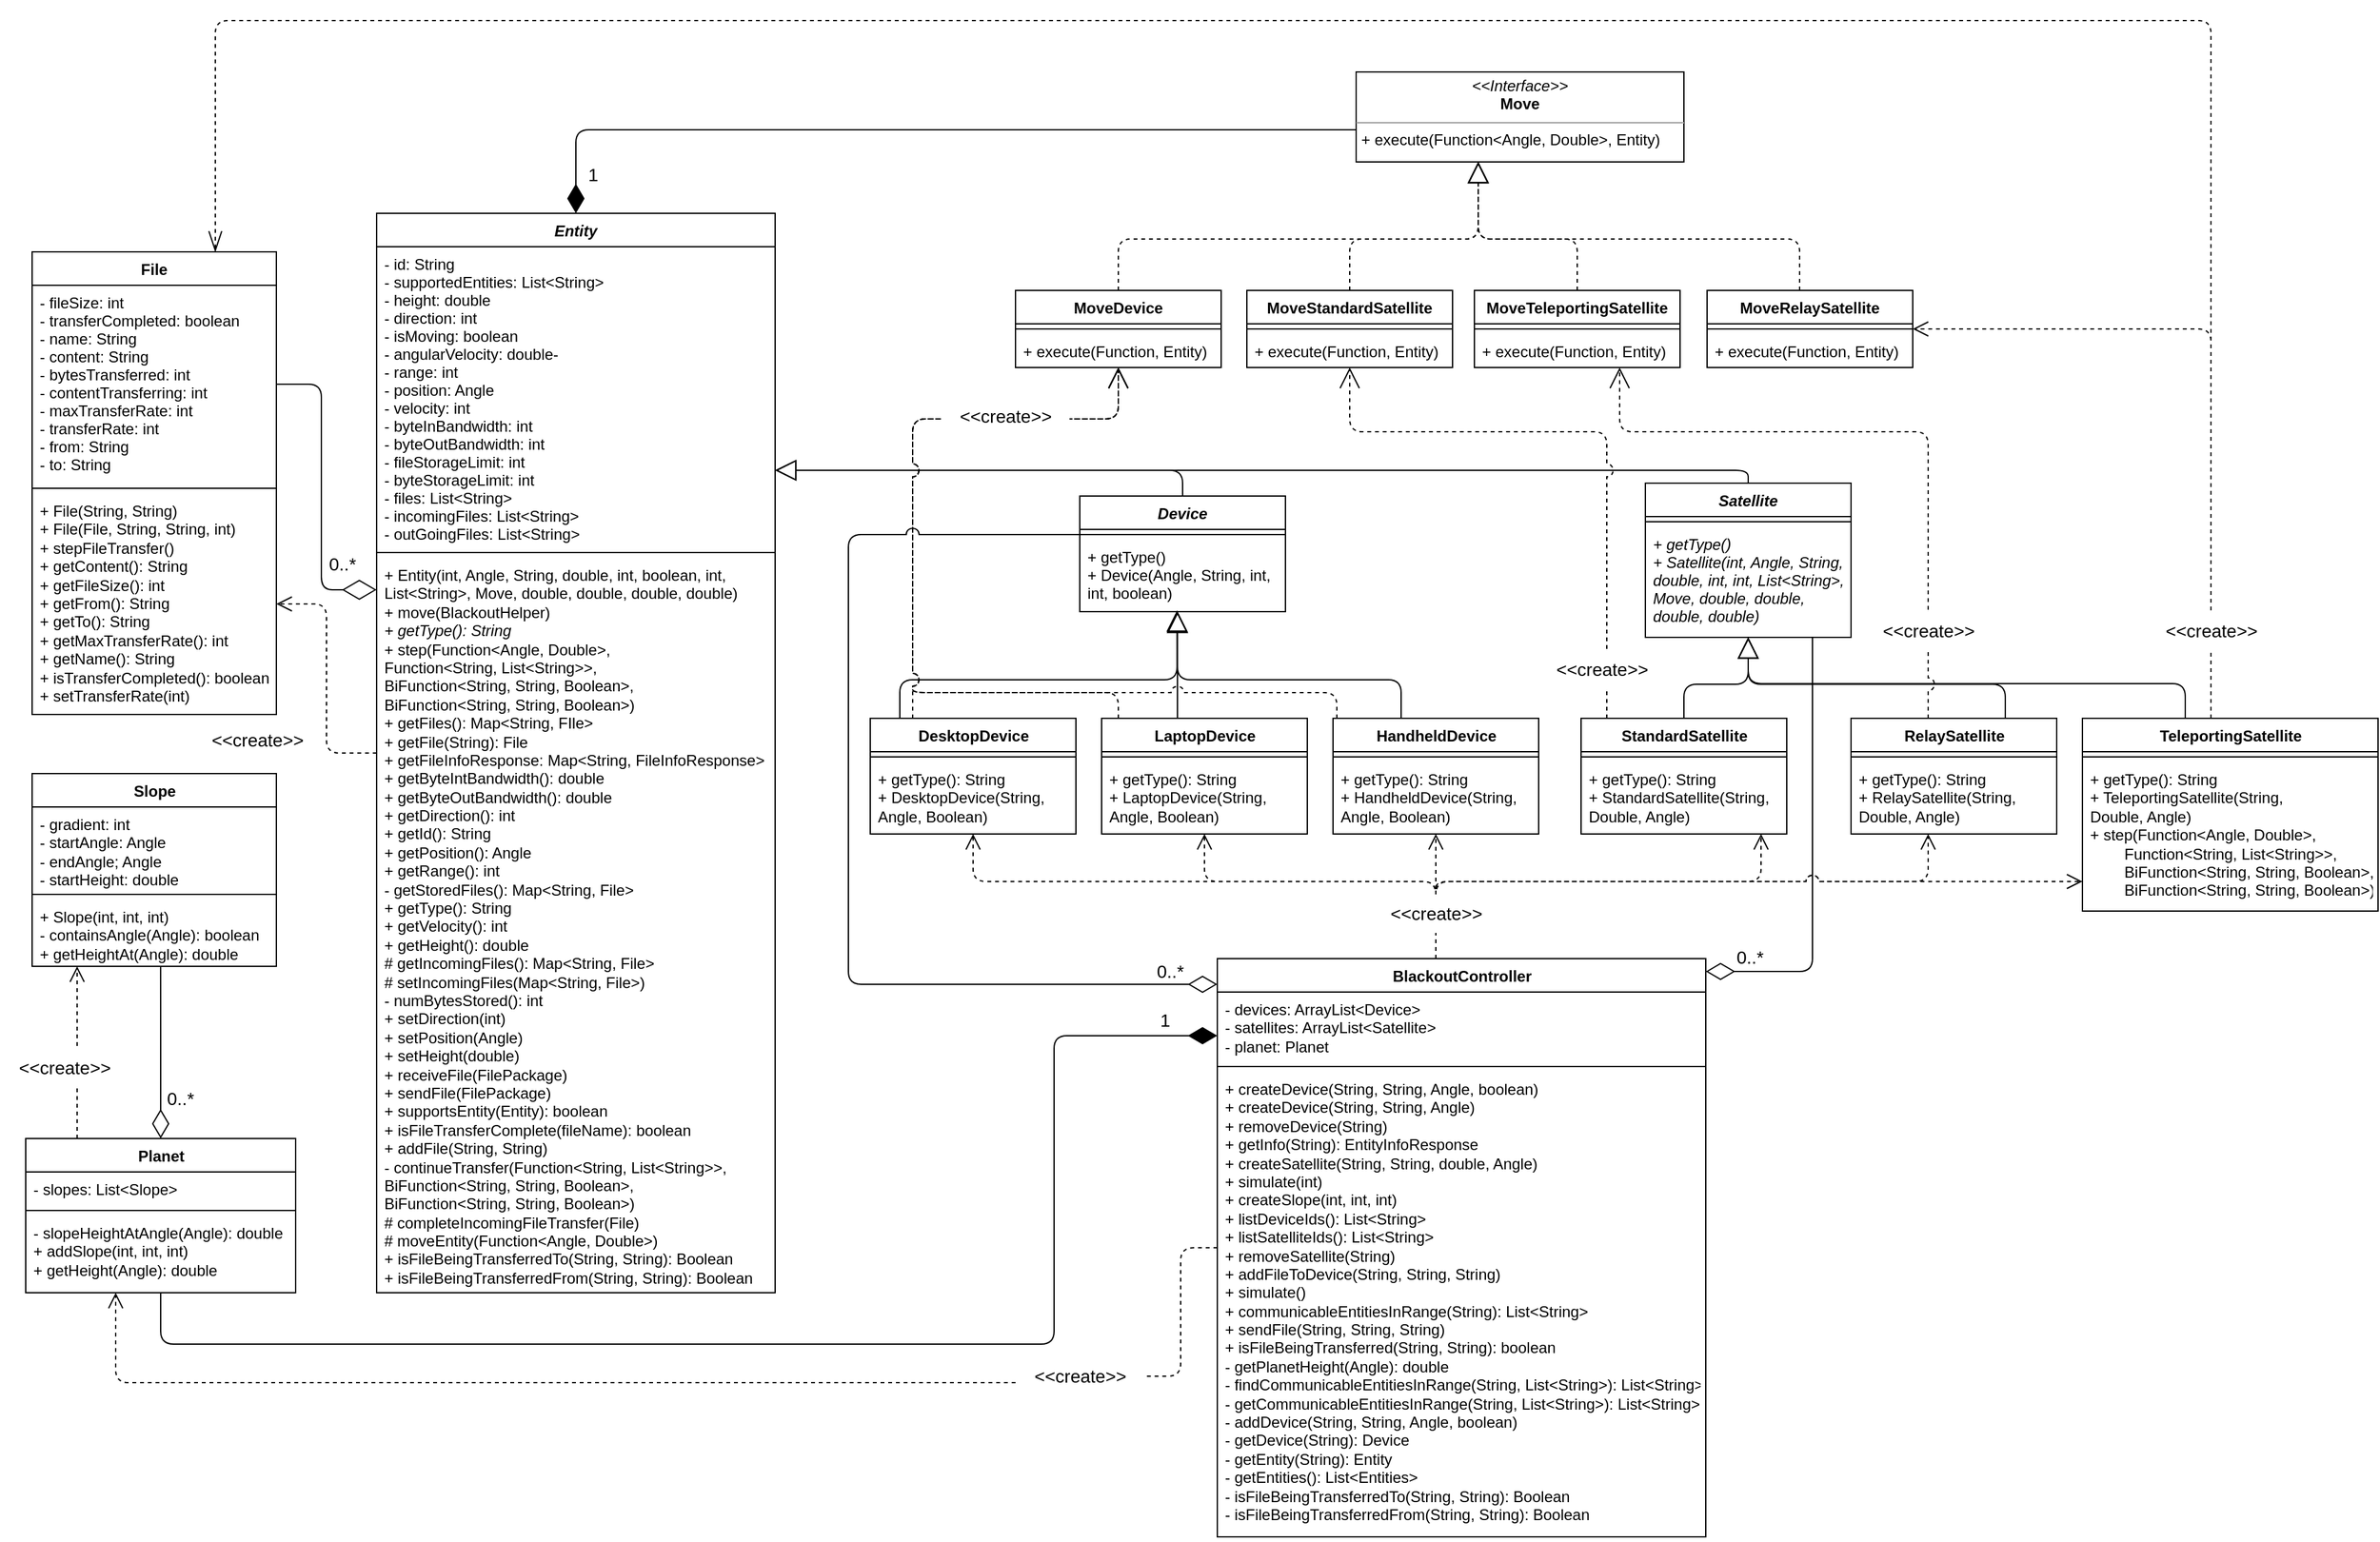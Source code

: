 <mxfile version="20.4.0" type="device"><diagram id="57ABblK0nbUNDm2W6Cq_" name="Page-1"><mxGraphModel dx="2691" dy="739" grid="1" gridSize="10" guides="1" tooltips="1" connect="1" arrows="1" fold="1" page="1" pageScale="1" pageWidth="827" pageHeight="1169" math="0" shadow="0"><root><mxCell id="0"/><mxCell id="1" parent="0"/><mxCell id="RHCjgPGbY14qMxteDSqa-25" style="edgeStyle=orthogonalEdgeStyle;rounded=1;jumpStyle=arc;jumpSize=10;orthogonalLoop=1;jettySize=auto;html=1;fontSize=14;startArrow=none;startFill=0;endArrow=open;endFill=0;endSize=10;sourcePerimeterSpacing=0;targetPerimeterSpacing=0;entryX=1;entryY=0.5;entryDx=0;entryDy=0;dashed=1;" parent="1" source="BtcNVAxH5Hfw0VXPowGS-1" target="DhCbwk4U8K9A_U9T7RAW-32" edge="1"><mxGeometry relative="1" as="geometry"/></mxCell><mxCell id="RHCjgPGbY14qMxteDSqa-46" style="edgeStyle=orthogonalEdgeStyle;rounded=1;jumpStyle=none;jumpSize=10;orthogonalLoop=1;jettySize=auto;html=1;fontSize=14;startArrow=diamondThin;startFill=1;endArrow=none;endFill=0;endSize=14;sourcePerimeterSpacing=0;targetPerimeterSpacing=0;startSize=20;" parent="1" source="BtcNVAxH5Hfw0VXPowGS-1" target="RHCjgPGbY14qMxteDSqa-50" edge="1"><mxGeometry relative="1" as="geometry"><mxPoint x="905" y="535" as="targetPoint"/><Array as="points"><mxPoint x="258" y="535"/></Array></mxGeometry></mxCell><mxCell id="BtcNVAxH5Hfw0VXPowGS-1" value="Entity" style="swimlane;fontStyle=3;align=center;verticalAlign=top;childLayout=stackLayout;horizontal=1;startSize=26;horizontalStack=0;resizeParent=1;resizeParentMax=0;resizeLast=0;collapsible=1;marginBottom=0;" parent="1" vertex="1"><mxGeometry x="103" y="600" width="310" height="840" as="geometry"/></mxCell><mxCell id="BtcNVAxH5Hfw0VXPowGS-2" value="- id: String&#10;- supportedEntities: List&lt;String&gt;&#10;- height: double&#10;- direction: int&#10;- isMoving: boolean&#10;- angularVelocity: double-&#10;- range: int&#10;- position: Angle&#10;- velocity: int&#10;- byteInBandwidth: int&#10;- byteOutBandwidth: int&#10;- fileStorageLimit: int&#10;- byteStorageLimit: int&#10;- files: List&lt;String&gt;&#10;- incomingFiles: List&lt;String&gt;&#10;- outGoingFiles: List&lt;String&gt;" style="text;strokeColor=none;fillColor=none;align=left;verticalAlign=top;spacingLeft=4;spacingRight=4;overflow=hidden;rotatable=0;points=[[0,0.5],[1,0.5]];portConstraint=eastwest;" parent="BtcNVAxH5Hfw0VXPowGS-1" vertex="1"><mxGeometry y="26" width="310" height="234" as="geometry"/></mxCell><mxCell id="BtcNVAxH5Hfw0VXPowGS-3" value="" style="line;strokeWidth=1;fillColor=none;align=left;verticalAlign=middle;spacingTop=-1;spacingLeft=3;spacingRight=3;rotatable=0;labelPosition=right;points=[];portConstraint=eastwest;strokeColor=inherit;" parent="BtcNVAxH5Hfw0VXPowGS-1" vertex="1"><mxGeometry y="260" width="310" height="8" as="geometry"/></mxCell><mxCell id="BtcNVAxH5Hfw0VXPowGS-4" value="+ Entity(&lt;span style=&quot;background-color: initial;&quot;&gt;int, Angle, String, double,&amp;nbsp;&lt;/span&gt;&lt;span style=&quot;background-color: initial;&quot;&gt;int, boolean, int,&lt;br&gt;&lt;/span&gt;&lt;span style=&quot;background-color: initial;&quot;&gt;&lt;span style=&quot;&quot;&gt;&#9;&lt;/span&gt;List&amp;lt;String&amp;gt;, Move,&amp;nbsp;&lt;/span&gt;&lt;span style=&quot;background-color: initial;&quot;&gt;double, double,&lt;/span&gt;&lt;span style=&quot;background-color: initial;&quot;&gt;&amp;nbsp;double, double&lt;/span&gt;)&lt;br&gt;+ move(BlackoutHelper)&lt;br&gt;&lt;i&gt;+ getType(): String&lt;/i&gt;&lt;br&gt;+ step(Function&amp;lt;Angle, Double&amp;gt;, &lt;br&gt;&lt;span style=&quot;&quot;&gt;&#9;&lt;/span&gt;Function&amp;lt;String, List&amp;lt;String&amp;gt;&amp;gt;, &lt;br&gt;&lt;span style=&quot;&quot;&gt;&#9;&lt;/span&gt;BiFunction&amp;lt;String, String, Boolean&amp;gt;, &lt;br&gt;&lt;span style=&quot;&quot;&gt;&#9;&lt;/span&gt;BiFunction&amp;lt;String, String, Boolean&amp;gt;)&lt;br&gt;+ getFiles(): Map&amp;lt;String, FIle&amp;gt;&lt;br&gt;+ getFile(String): File&lt;br&gt;+ getFileInfoResponse: Map&amp;lt;String, FileInfoResponse&amp;gt;&lt;br&gt;+ getByteIntBandwidth(): double&lt;br&gt;+ getByteOutBandwidth(): double&lt;br&gt;+ getDirection(): int&lt;br&gt;+ getId(): String&lt;br&gt;+ getPosition(): Angle&lt;br&gt;+ getRange(): int&lt;br&gt;- getStoredFiles(): Map&amp;lt;String, File&amp;gt;&lt;br&gt;+ getType(): String&lt;br&gt;+ getVelocity(): int&lt;br&gt;+ getHeight(): double&lt;br&gt;# getIncomingFiles(): Map&amp;lt;String, File&amp;gt;&lt;br&gt;# setIncomingFiles(Map&amp;lt;String, File&amp;gt;)&lt;br&gt;- numBytesStored(): int&lt;br&gt;+ setDirection(int)&lt;br&gt;+ setPosition(Angle)&lt;br&gt;+ setHeight(double)&lt;br&gt;+ receiveFile(FilePackage)&lt;br&gt;+ sendFile(FilePackage)&lt;br&gt;+ supportsEntity(Entity): boolean&lt;br&gt;+ isFileTransferComplete(fileName): boolean&lt;br&gt;+ addFile(String, String)&lt;br&gt;- continueTransfer(Function&amp;lt;String, List&amp;lt;String&amp;gt;&amp;gt;, &lt;br&gt;&lt;span style=&quot;&quot;&gt;&#9;&lt;/span&gt;BiFunction&amp;lt;String, String, Boolean&amp;gt;, &lt;br&gt;&lt;span style=&quot;&quot;&gt;&#9;&lt;/span&gt;BiFunction&amp;lt;String, String, Boolean&amp;gt;)&lt;br&gt;# completeIncomingFileTransfer(File)&lt;br&gt;# moveEntity(Function&amp;lt;Angle, Double&amp;gt;)&lt;br&gt;+ isFileBeingTransferredTo(String, String): Boolean&lt;br&gt;+ isFileBeingTransferredFrom(String, String): Boolean" style="text;strokeColor=none;fillColor=none;align=left;verticalAlign=top;spacingLeft=4;spacingRight=4;overflow=hidden;rotatable=0;points=[[0,0.5],[1,0.5]];portConstraint=eastwest;fontStyle=0;html=1;" parent="BtcNVAxH5Hfw0VXPowGS-1" vertex="1"><mxGeometry y="268" width="310" height="572" as="geometry"/></mxCell><mxCell id="BtcNVAxH5Hfw0VXPowGS-5" value="File" style="swimlane;fontStyle=1;align=center;verticalAlign=top;childLayout=stackLayout;horizontal=1;startSize=26;horizontalStack=0;resizeParent=1;resizeParentMax=0;resizeLast=0;collapsible=1;marginBottom=0;" parent="1" vertex="1"><mxGeometry x="-165" y="630" width="190" height="360" as="geometry"/></mxCell><mxCell id="BtcNVAxH5Hfw0VXPowGS-6" value="- fileSize: int&#10;- transferCompleted: boolean&#10;- name: String&#10;- content: String&#10;- bytesTransferred: int&#10;- contentTransferring: int&#10;- maxTransferRate: int&#10;- transferRate: int&#10;- from: String&#10;- to: String" style="text;strokeColor=none;fillColor=none;align=left;verticalAlign=top;spacingLeft=4;spacingRight=4;overflow=hidden;rotatable=0;points=[[0,0.5],[1,0.5]];portConstraint=eastwest;" parent="BtcNVAxH5Hfw0VXPowGS-5" vertex="1"><mxGeometry y="26" width="190" height="154" as="geometry"/></mxCell><mxCell id="BtcNVAxH5Hfw0VXPowGS-7" value="" style="line;strokeWidth=1;fillColor=none;align=left;verticalAlign=middle;spacingTop=-1;spacingLeft=3;spacingRight=3;rotatable=0;labelPosition=right;points=[];portConstraint=eastwest;strokeColor=inherit;" parent="BtcNVAxH5Hfw0VXPowGS-5" vertex="1"><mxGeometry y="180" width="190" height="8" as="geometry"/></mxCell><mxCell id="DhCbwk4U8K9A_U9T7RAW-32" value="+ File(String, String)&lt;br&gt;+ File(File, String, String, int)&lt;br&gt;+ stepFileTransfer()&lt;br&gt;+ getContent(): String&lt;br&gt;+ getFileSize(): int&lt;br&gt;+ getFrom(): String&lt;br&gt;+ getTo(): String&lt;br&gt;+ getMaxTransferRate(): int&lt;br&gt;+ getName(): String&lt;br&gt;+ isTransferCompleted(): boolean&lt;br&gt;+ setTransferRate(int)" style="text;strokeColor=none;fillColor=none;align=left;verticalAlign=top;spacingLeft=4;spacingRight=4;overflow=hidden;rotatable=0;points=[[0,0.5],[1,0.5]];portConstraint=eastwest;hachureGap=4;html=1;" parent="BtcNVAxH5Hfw0VXPowGS-5" vertex="1"><mxGeometry y="188" width="190" height="172" as="geometry"/></mxCell><mxCell id="BtcNVAxH5Hfw0VXPowGS-36" style="edgeStyle=orthogonalEdgeStyle;rounded=1;jumpStyle=none;orthogonalLoop=1;jettySize=auto;html=1;startArrow=diamondThin;startFill=0;endArrow=none;endFill=0;startSize=24;sourcePerimeterSpacing=0;targetPerimeterSpacing=0;" parent="1" source="BtcNVAxH5Hfw0VXPowGS-1" target="BtcNVAxH5Hfw0VXPowGS-6" edge="1"><mxGeometry relative="1" as="geometry"><mxPoint x="457" y="754.077" as="targetPoint"/><Array as="points"><mxPoint x="60" y="893"/><mxPoint x="60" y="733"/></Array></mxGeometry></mxCell><mxCell id="DhCbwk4U8K9A_U9T7RAW-36" value="0..*" style="edgeLabel;html=1;align=center;verticalAlign=middle;resizable=0;points=[];fontSize=14;" parent="BtcNVAxH5Hfw0VXPowGS-36" vertex="1" connectable="0"><mxGeometry x="-0.567" y="-1" relative="1" as="geometry"><mxPoint x="15" y="-12" as="offset"/></mxGeometry></mxCell><mxCell id="lpxkhyENUMMZq0SnSUqT-17" value="" style="edgeStyle=orthogonalEdgeStyle;orthogonalLoop=1;jettySize=auto;html=1;endArrow=block;startSize=14;endSize=14;sourcePerimeterSpacing=8;targetPerimeterSpacing=0;shadow=0;sketch=0;rounded=1;endFill=0;exitX=0.5;exitY=0;exitDx=0;exitDy=0;strokeColor=default;" parent="1" source="lpxkhyENUMMZq0SnSUqT-5" target="BtcNVAxH5Hfw0VXPowGS-1" edge="1"><mxGeometry relative="1" as="geometry"><mxPoint x="250" y="750" as="targetPoint"/><mxPoint x="730" y="828" as="sourcePoint"/><Array as="points"><mxPoint x="730" y="800"/></Array></mxGeometry></mxCell><mxCell id="lpxkhyENUMMZq0SnSUqT-5" value="Device" style="swimlane;fontStyle=3;align=center;verticalAlign=top;childLayout=stackLayout;horizontal=1;startSize=26;horizontalStack=0;resizeParent=1;resizeParentMax=0;resizeLast=0;collapsible=1;marginBottom=0;hachureGap=4;" parent="1" vertex="1"><mxGeometry x="650" y="820" width="160" height="90" as="geometry"/></mxCell><mxCell id="lpxkhyENUMMZq0SnSUqT-7" value="" style="line;strokeWidth=1;fillColor=none;align=left;verticalAlign=middle;spacingTop=-1;spacingLeft=3;spacingRight=3;rotatable=0;labelPosition=right;points=[];portConstraint=eastwest;strokeColor=inherit;hachureGap=4;" parent="lpxkhyENUMMZq0SnSUqT-5" vertex="1"><mxGeometry y="26" width="160" height="8" as="geometry"/></mxCell><mxCell id="lpxkhyENUMMZq0SnSUqT-8" value="+ getType()&#10;+ Device(Angle, String, int,&#10;int, boolean)" style="text;strokeColor=none;fillColor=none;align=left;verticalAlign=top;spacingLeft=4;spacingRight=4;overflow=hidden;rotatable=0;points=[[0,0.5],[1,0.5]];portConstraint=eastwest;hachureGap=4;" parent="lpxkhyENUMMZq0SnSUqT-5" vertex="1"><mxGeometry y="34" width="160" height="56" as="geometry"/></mxCell><mxCell id="lpxkhyENUMMZq0SnSUqT-26" style="edgeStyle=orthogonalEdgeStyle;rounded=1;sketch=0;orthogonalLoop=1;jettySize=auto;html=1;shadow=0;endArrow=block;endFill=0;startSize=10;endSize=14;sourcePerimeterSpacing=8;targetPerimeterSpacing=0;exitX=0.5;exitY=0;exitDx=0;exitDy=0;strokeColor=default;" parent="1" source="lpxkhyENUMMZq0SnSUqT-12" target="BtcNVAxH5Hfw0VXPowGS-1" edge="1"><mxGeometry relative="1" as="geometry"><mxPoint x="1010" y="833" as="sourcePoint"/><mxPoint x="670" y="567" as="targetPoint"/><Array as="points"><mxPoint x="1170" y="800"/></Array></mxGeometry></mxCell><mxCell id="lpxkhyENUMMZq0SnSUqT-12" value="Satellite" style="swimlane;fontStyle=3;align=center;verticalAlign=top;childLayout=stackLayout;horizontal=1;startSize=26;horizontalStack=0;resizeParent=1;resizeParentMax=0;resizeLast=0;collapsible=1;marginBottom=0;hachureGap=4;" parent="1" vertex="1"><mxGeometry x="1090" y="810" width="160" height="120" as="geometry"/></mxCell><mxCell id="lpxkhyENUMMZq0SnSUqT-14" value="" style="line;strokeWidth=1;fillColor=none;align=left;verticalAlign=middle;spacingTop=-1;spacingLeft=3;spacingRight=3;rotatable=0;labelPosition=right;points=[];portConstraint=eastwest;strokeColor=inherit;hachureGap=4;" parent="lpxkhyENUMMZq0SnSUqT-12" vertex="1"><mxGeometry y="26" width="160" height="8" as="geometry"/></mxCell><mxCell id="lpxkhyENUMMZq0SnSUqT-15" value="+ getType()&#10;+ Satellite(int, Angle, String,&#10;double, int, int, List&lt;String&gt;,&#10;Move, double, double, &#10;double, double)" style="text;strokeColor=none;fillColor=none;align=left;verticalAlign=top;spacingLeft=4;spacingRight=4;overflow=hidden;rotatable=0;points=[[0,0.5],[1,0.5]];portConstraint=eastwest;hachureGap=4;fontStyle=2" parent="lpxkhyENUMMZq0SnSUqT-12" vertex="1"><mxGeometry y="34" width="160" height="86" as="geometry"/></mxCell><mxCell id="lpxkhyENUMMZq0SnSUqT-43" style="edgeStyle=orthogonalEdgeStyle;rounded=1;sketch=0;orthogonalLoop=1;jettySize=auto;html=1;entryX=0.473;entryY=0.982;entryDx=0;entryDy=0;entryPerimeter=0;shadow=0;endArrow=block;endFill=0;startSize=10;endSize=14;sourcePerimeterSpacing=0;targetPerimeterSpacing=0;strokeColor=default;" parent="1" source="lpxkhyENUMMZq0SnSUqT-31" target="lpxkhyENUMMZq0SnSUqT-8" edge="1"><mxGeometry relative="1" as="geometry"><Array as="points"><mxPoint x="510" y="963"/><mxPoint x="726" y="963"/></Array></mxGeometry></mxCell><mxCell id="DhCbwk4U8K9A_U9T7RAW-23" style="edgeStyle=orthogonalEdgeStyle;rounded=1;orthogonalLoop=1;jettySize=auto;html=1;dashed=1;endArrow=open;endFill=0;endSize=14;sourcePerimeterSpacing=0;targetPerimeterSpacing=0;jumpStyle=arc;jumpSize=10;strokeColor=default;" parent="1" source="lpxkhyENUMMZq0SnSUqT-31" target="DhCbwk4U8K9A_U9T7RAW-6" edge="1"><mxGeometry relative="1" as="geometry"><Array as="points"><mxPoint x="520" y="760"/><mxPoint x="680" y="760"/></Array></mxGeometry></mxCell><mxCell id="lpxkhyENUMMZq0SnSUqT-31" value="DesktopDevice" style="swimlane;fontStyle=1;align=center;verticalAlign=top;childLayout=stackLayout;horizontal=1;startSize=26;horizontalStack=0;resizeParent=1;resizeParentMax=0;resizeLast=0;collapsible=1;marginBottom=0;hachureGap=4;html=1;" parent="1" vertex="1"><mxGeometry x="487" y="993" width="160" height="90" as="geometry"/></mxCell><mxCell id="lpxkhyENUMMZq0SnSUqT-33" value="" style="line;strokeWidth=1;fillColor=none;align=left;verticalAlign=middle;spacingTop=-1;spacingLeft=3;spacingRight=3;rotatable=0;labelPosition=right;points=[];portConstraint=eastwest;strokeColor=inherit;hachureGap=4;html=1;" parent="lpxkhyENUMMZq0SnSUqT-31" vertex="1"><mxGeometry y="26" width="160" height="8" as="geometry"/></mxCell><mxCell id="lpxkhyENUMMZq0SnSUqT-34" value="+ getType(): String&lt;br&gt;+ DesktopDevice(String,&lt;br&gt;Angle, Boolean)" style="text;strokeColor=none;fillColor=none;align=left;verticalAlign=top;spacingLeft=4;spacingRight=4;overflow=hidden;rotatable=0;points=[[0,0.5],[1,0.5]];portConstraint=eastwest;hachureGap=4;html=1;" parent="lpxkhyENUMMZq0SnSUqT-31" vertex="1"><mxGeometry y="34" width="160" height="56" as="geometry"/></mxCell><mxCell id="lpxkhyENUMMZq0SnSUqT-47" style="edgeStyle=orthogonalEdgeStyle;rounded=1;sketch=0;orthogonalLoop=1;jettySize=auto;html=1;shadow=0;endArrow=block;endFill=0;startSize=10;endSize=14;sourcePerimeterSpacing=0;targetPerimeterSpacing=0;strokeColor=default;" parent="1" source="lpxkhyENUMMZq0SnSUqT-35" target="lpxkhyENUMMZq0SnSUqT-8" edge="1"><mxGeometry relative="1" as="geometry"><mxPoint x="686.0" y="984" as="sourcePoint"/><mxPoint x="726" y="922" as="targetPoint"/><Array as="points"><mxPoint x="726" y="980"/><mxPoint x="726" y="980"/></Array></mxGeometry></mxCell><mxCell id="DhCbwk4U8K9A_U9T7RAW-24" style="edgeStyle=orthogonalEdgeStyle;rounded=1;jumpStyle=arc;jumpSize=10;orthogonalLoop=1;jettySize=auto;html=1;dashed=1;endArrow=open;endFill=0;endSize=14;sourcePerimeterSpacing=0;targetPerimeterSpacing=0;strokeColor=default;" parent="1" source="lpxkhyENUMMZq0SnSUqT-35" target="DhCbwk4U8K9A_U9T7RAW-6" edge="1"><mxGeometry relative="1" as="geometry"><Array as="points"><mxPoint x="680" y="973"/><mxPoint x="520" y="973"/><mxPoint x="520" y="760"/><mxPoint x="680" y="760"/></Array></mxGeometry></mxCell><mxCell id="lpxkhyENUMMZq0SnSUqT-35" value="LaptopDevice" style="swimlane;fontStyle=1;align=center;verticalAlign=top;childLayout=stackLayout;horizontal=1;startSize=26;horizontalStack=0;resizeParent=1;resizeParentMax=0;resizeLast=0;collapsible=1;marginBottom=0;hachureGap=4;html=1;" parent="1" vertex="1"><mxGeometry x="667" y="993" width="160" height="90" as="geometry"/></mxCell><mxCell id="lpxkhyENUMMZq0SnSUqT-36" value="" style="line;strokeWidth=1;fillColor=none;align=left;verticalAlign=middle;spacingTop=-1;spacingLeft=3;spacingRight=3;rotatable=0;labelPosition=right;points=[];portConstraint=eastwest;strokeColor=inherit;hachureGap=4;html=1;" parent="lpxkhyENUMMZq0SnSUqT-35" vertex="1"><mxGeometry y="26" width="160" height="8" as="geometry"/></mxCell><mxCell id="lpxkhyENUMMZq0SnSUqT-37" value="+ getType(): String&lt;br&gt;+ LaptopDevice(String,&lt;br&gt;Angle, Boolean)" style="text;strokeColor=none;fillColor=none;align=left;verticalAlign=top;spacingLeft=4;spacingRight=4;overflow=hidden;rotatable=0;points=[[0,0.5],[1,0.5]];portConstraint=eastwest;hachureGap=4;html=1;" parent="lpxkhyENUMMZq0SnSUqT-35" vertex="1"><mxGeometry y="34" width="160" height="56" as="geometry"/></mxCell><mxCell id="lpxkhyENUMMZq0SnSUqT-52" style="edgeStyle=orthogonalEdgeStyle;rounded=1;sketch=0;orthogonalLoop=1;jettySize=auto;html=1;shadow=0;endArrow=block;endFill=0;startSize=10;endSize=14;sourcePerimeterSpacing=0;targetPerimeterSpacing=0;strokeColor=default;" parent="1" source="lpxkhyENUMMZq0SnSUqT-38" target="lpxkhyENUMMZq0SnSUqT-8" edge="1"><mxGeometry relative="1" as="geometry"><mxPoint x="862.0" y="983" as="sourcePoint"/><mxPoint x="726.08" y="921.56" as="targetPoint"/><Array as="points"><mxPoint x="900" y="963"/><mxPoint x="726" y="963"/></Array></mxGeometry></mxCell><mxCell id="DhCbwk4U8K9A_U9T7RAW-25" style="edgeStyle=orthogonalEdgeStyle;rounded=1;jumpStyle=arc;jumpSize=10;orthogonalLoop=1;jettySize=auto;html=1;dashed=1;endArrow=open;endFill=0;endSize=14;sourcePerimeterSpacing=0;targetPerimeterSpacing=0;strokeColor=default;" parent="1" source="lpxkhyENUMMZq0SnSUqT-38" target="DhCbwk4U8K9A_U9T7RAW-6" edge="1"><mxGeometry relative="1" as="geometry"><Array as="points"><mxPoint x="850" y="973"/><mxPoint x="520" y="973"/><mxPoint x="520" y="760"/><mxPoint x="680" y="760"/></Array></mxGeometry></mxCell><mxCell id="lpxkhyENUMMZq0SnSUqT-38" value="HandheldDevice" style="swimlane;fontStyle=1;align=center;verticalAlign=top;childLayout=stackLayout;horizontal=1;startSize=26;horizontalStack=0;resizeParent=1;resizeParentMax=0;resizeLast=0;collapsible=1;marginBottom=0;hachureGap=4;html=1;" parent="1" vertex="1"><mxGeometry x="847" y="993" width="160" height="90" as="geometry"/></mxCell><mxCell id="lpxkhyENUMMZq0SnSUqT-39" value="" style="line;strokeWidth=1;fillColor=none;align=left;verticalAlign=middle;spacingTop=-1;spacingLeft=3;spacingRight=3;rotatable=0;labelPosition=right;points=[];portConstraint=eastwest;strokeColor=inherit;hachureGap=4;html=1;" parent="lpxkhyENUMMZq0SnSUqT-38" vertex="1"><mxGeometry y="26" width="160" height="8" as="geometry"/></mxCell><mxCell id="lpxkhyENUMMZq0SnSUqT-40" value="+ getType(): String&lt;br&gt;+ HandheldDevice(String,&lt;br&gt;Angle, Boolean)" style="text;strokeColor=none;fillColor=none;align=left;verticalAlign=top;spacingLeft=4;spacingRight=4;overflow=hidden;rotatable=0;points=[[0,0.5],[1,0.5]];portConstraint=eastwest;hachureGap=4;html=1;" parent="lpxkhyENUMMZq0SnSUqT-38" vertex="1"><mxGeometry y="34" width="160" height="56" as="geometry"/></mxCell><mxCell id="lpxkhyENUMMZq0SnSUqT-72" style="edgeStyle=orthogonalEdgeStyle;rounded=1;sketch=0;orthogonalLoop=1;jettySize=auto;html=1;shadow=0;endArrow=block;endFill=0;startSize=10;endSize=14;sourcePerimeterSpacing=0;targetPerimeterSpacing=0;strokeColor=default;" parent="1" source="lpxkhyENUMMZq0SnSUqT-62" target="lpxkhyENUMMZq0SnSUqT-12" edge="1"><mxGeometry relative="1" as="geometry"/></mxCell><mxCell id="DhCbwk4U8K9A_U9T7RAW-26" style="edgeStyle=orthogonalEdgeStyle;rounded=1;jumpStyle=arc;jumpSize=10;orthogonalLoop=1;jettySize=auto;html=1;dashed=1;endArrow=open;endFill=0;endSize=14;sourcePerimeterSpacing=0;targetPerimeterSpacing=0;strokeColor=default;" parent="1" source="lpxkhyENUMMZq0SnSUqT-62" target="DhCbwk4U8K9A_U9T7RAW-9" edge="1"><mxGeometry relative="1" as="geometry"><Array as="points"><mxPoint x="1060" y="770"/><mxPoint x="860" y="770"/></Array></mxGeometry></mxCell><mxCell id="lpxkhyENUMMZq0SnSUqT-62" value="StandardSatellite" style="swimlane;fontStyle=1;align=center;verticalAlign=top;childLayout=stackLayout;horizontal=1;startSize=26;horizontalStack=0;resizeParent=1;resizeParentMax=0;resizeLast=0;collapsible=1;marginBottom=0;hachureGap=4;html=1;" parent="1" vertex="1"><mxGeometry x="1040" y="993" width="160" height="90" as="geometry"/></mxCell><mxCell id="lpxkhyENUMMZq0SnSUqT-64" value="" style="line;strokeWidth=1;fillColor=none;align=left;verticalAlign=middle;spacingTop=-1;spacingLeft=3;spacingRight=3;rotatable=0;labelPosition=right;points=[];portConstraint=eastwest;strokeColor=inherit;hachureGap=4;html=1;" parent="lpxkhyENUMMZq0SnSUqT-62" vertex="1"><mxGeometry y="26" width="160" height="8" as="geometry"/></mxCell><mxCell id="lpxkhyENUMMZq0SnSUqT-65" value="+ getType(): String&lt;br&gt;+ StandardSatellite(String,&lt;br&gt;Double, Angle)" style="text;strokeColor=none;fillColor=none;align=left;verticalAlign=top;spacingLeft=4;spacingRight=4;overflow=hidden;rotatable=0;points=[[0,0.5],[1,0.5]];portConstraint=eastwest;hachureGap=4;html=1;" parent="lpxkhyENUMMZq0SnSUqT-62" vertex="1"><mxGeometry y="34" width="160" height="56" as="geometry"/></mxCell><mxCell id="lpxkhyENUMMZq0SnSUqT-77" style="edgeStyle=orthogonalEdgeStyle;rounded=1;sketch=0;orthogonalLoop=1;jettySize=auto;html=1;shadow=0;endArrow=block;endFill=0;startSize=10;endSize=14;sourcePerimeterSpacing=0;targetPerimeterSpacing=0;exitX=0.75;exitY=0;exitDx=0;exitDy=0;strokeColor=default;" parent="1" source="lpxkhyENUMMZq0SnSUqT-66" target="lpxkhyENUMMZq0SnSUqT-12" edge="1"><mxGeometry relative="1" as="geometry"><mxPoint x="1258" y="979" as="sourcePoint"/><mxPoint x="1178" y="897" as="targetPoint"/></mxGeometry></mxCell><mxCell id="DhCbwk4U8K9A_U9T7RAW-27" style="edgeStyle=orthogonalEdgeStyle;rounded=1;jumpStyle=arc;jumpSize=10;orthogonalLoop=1;jettySize=auto;html=1;dashed=1;endArrow=open;endFill=0;endSize=14;sourcePerimeterSpacing=0;targetPerimeterSpacing=0;strokeColor=default;" parent="1" source="lpxkhyENUMMZq0SnSUqT-66" target="DhCbwk4U8K9A_U9T7RAW-13" edge="1"><mxGeometry relative="1" as="geometry"><Array as="points"><mxPoint x="1310" y="770"/><mxPoint x="1070" y="770"/></Array></mxGeometry></mxCell><mxCell id="lpxkhyENUMMZq0SnSUqT-66" value="RelaySatellite" style="swimlane;fontStyle=1;align=center;verticalAlign=top;childLayout=stackLayout;horizontal=1;startSize=26;horizontalStack=0;resizeParent=1;resizeParentMax=0;resizeLast=0;collapsible=1;marginBottom=0;hachureGap=4;html=1;" parent="1" vertex="1"><mxGeometry x="1250" y="993" width="160" height="90" as="geometry"/></mxCell><mxCell id="lpxkhyENUMMZq0SnSUqT-67" value="" style="line;strokeWidth=1;fillColor=none;align=left;verticalAlign=middle;spacingTop=-1;spacingLeft=3;spacingRight=3;rotatable=0;labelPosition=right;points=[];portConstraint=eastwest;strokeColor=inherit;hachureGap=4;html=1;" parent="lpxkhyENUMMZq0SnSUqT-66" vertex="1"><mxGeometry y="26" width="160" height="8" as="geometry"/></mxCell><mxCell id="lpxkhyENUMMZq0SnSUqT-68" value="+ getType(): String&lt;br&gt;+ RelaySatellite(String,&lt;br&gt;Double, Angle)" style="text;strokeColor=none;fillColor=none;align=left;verticalAlign=top;spacingLeft=4;spacingRight=4;overflow=hidden;rotatable=0;points=[[0,0.5],[1,0.5]];portConstraint=eastwest;hachureGap=4;html=1;" parent="lpxkhyENUMMZq0SnSUqT-66" vertex="1"><mxGeometry y="34" width="160" height="56" as="geometry"/></mxCell><mxCell id="RHCjgPGbY14qMxteDSqa-38" style="edgeStyle=orthogonalEdgeStyle;rounded=1;jumpStyle=arc;jumpSize=10;orthogonalLoop=1;jettySize=auto;html=1;dashed=1;fontSize=14;startArrow=none;startFill=0;endArrow=open;endFill=0;endSize=10;sourcePerimeterSpacing=0;targetPerimeterSpacing=0;" parent="1" source="lpxkhyENUMMZq0SnSUqT-69" target="DhCbwk4U8K9A_U9T7RAW-14" edge="1"><mxGeometry relative="1" as="geometry"><Array as="points"><mxPoint x="1530" y="690"/></Array></mxGeometry></mxCell><mxCell id="RHCjgPGbY14qMxteDSqa-44" style="edgeStyle=orthogonalEdgeStyle;rounded=1;jumpStyle=none;jumpSize=10;orthogonalLoop=1;jettySize=auto;html=1;fontSize=14;startArrow=none;startFill=0;endArrow=block;endFill=0;endSize=14;sourcePerimeterSpacing=0;targetPerimeterSpacing=0;" parent="1" source="lpxkhyENUMMZq0SnSUqT-69" target="lpxkhyENUMMZq0SnSUqT-12" edge="1"><mxGeometry relative="1" as="geometry"><Array as="points"><mxPoint x="1510" y="966"/><mxPoint x="1170" y="966"/></Array></mxGeometry></mxCell><mxCell id="QeXQo3ud9Nv5AQAauNQT-1" style="edgeStyle=orthogonalEdgeStyle;orthogonalLoop=1;jettySize=auto;html=1;entryX=0.75;entryY=0;entryDx=0;entryDy=0;rounded=1;dashed=1;endArrow=openThin;endFill=0;startSize=11;endSize=14;" edge="1" parent="1" source="lpxkhyENUMMZq0SnSUqT-69" target="BtcNVAxH5Hfw0VXPowGS-5"><mxGeometry relative="1" as="geometry"><Array as="points"><mxPoint x="1530" y="450"/><mxPoint x="-23" y="450"/></Array></mxGeometry></mxCell><mxCell id="lpxkhyENUMMZq0SnSUqT-69" value="TeleportingSatellite" style="swimlane;fontStyle=1;align=center;verticalAlign=top;childLayout=stackLayout;horizontal=1;startSize=26;horizontalStack=0;resizeParent=1;resizeParentMax=0;resizeLast=0;collapsible=1;marginBottom=0;hachureGap=4;html=1;" parent="1" vertex="1"><mxGeometry x="1430" y="993" width="230" height="150" as="geometry"/></mxCell><mxCell id="lpxkhyENUMMZq0SnSUqT-70" value="" style="line;strokeWidth=1;fillColor=none;align=left;verticalAlign=middle;spacingTop=-1;spacingLeft=3;spacingRight=3;rotatable=0;labelPosition=right;points=[];portConstraint=eastwest;strokeColor=inherit;hachureGap=4;html=1;" parent="lpxkhyENUMMZq0SnSUqT-69" vertex="1"><mxGeometry y="26" width="230" height="8" as="geometry"/></mxCell><mxCell id="lpxkhyENUMMZq0SnSUqT-71" value="+ getType(): String&lt;br&gt;+ TeleportingSatellite(String,&lt;br&gt;Double, Angle)&lt;br&gt;+ step(Function&amp;lt;Angle, Double&amp;gt;,&lt;br&gt;&lt;span style=&quot;&quot;&gt;&#9;&lt;/span&gt;&lt;span style=&quot;white-space: pre;&quot;&gt;&#9;&lt;/span&gt;Function&amp;lt;String, List&amp;lt;String&amp;gt;&amp;gt;,&lt;br&gt;&lt;span style=&quot;&quot;&gt;&#9;&lt;/span&gt;&lt;span style=&quot;white-space: pre;&quot;&gt;&#9;&lt;/span&gt;BiFunction&amp;lt;String, String, Boolean&amp;gt;,&lt;br&gt;&lt;span style=&quot;&quot;&gt;&#9;&lt;/span&gt;&lt;span style=&quot;white-space: pre;&quot;&gt;&#9;&lt;/span&gt;BiFunction&amp;lt;String, String, Boolean&amp;gt;)" style="text;strokeColor=none;fillColor=none;align=left;verticalAlign=top;spacingLeft=4;spacingRight=4;overflow=hidden;rotatable=0;points=[[0,0.5],[1,0.5]];portConstraint=eastwest;hachureGap=4;html=1;" parent="lpxkhyENUMMZq0SnSUqT-69" vertex="1"><mxGeometry y="34" width="230" height="116" as="geometry"/></mxCell><mxCell id="lpxkhyENUMMZq0SnSUqT-84" style="edgeStyle=orthogonalEdgeStyle;rounded=1;sketch=0;orthogonalLoop=1;jettySize=auto;html=1;shadow=0;startArrow=diamondThin;startFill=0;endArrow=none;endFill=0;startSize=20;endSize=14;sourcePerimeterSpacing=0;targetPerimeterSpacing=0;jumpStyle=arc;jumpSize=10;strokeColor=default;" parent="1" source="lpxkhyENUMMZq0SnSUqT-92" target="lpxkhyENUMMZq0SnSUqT-15" edge="1"><mxGeometry relative="1" as="geometry"><Array as="points"><mxPoint x="1220" y="1190"/></Array><mxPoint x="680" y="1420" as="sourcePoint"/><mxPoint x="1240.001" y="898.74" as="targetPoint"/></mxGeometry></mxCell><mxCell id="lpxkhyENUMMZq0SnSUqT-106" style="edgeStyle=orthogonalEdgeStyle;rounded=1;sketch=0;orthogonalLoop=1;jettySize=auto;html=1;shadow=0;startArrow=diamondThin;startFill=1;endArrow=none;endFill=0;startSize=20;endSize=14;sourcePerimeterSpacing=0;targetPerimeterSpacing=0;" parent="1" source="lpxkhyENUMMZq0SnSUqT-92" target="lpxkhyENUMMZq0SnSUqT-100" edge="1"><mxGeometry relative="1" as="geometry"><Array as="points"><mxPoint x="630" y="1240"/><mxPoint x="630" y="1480"/><mxPoint x="-65" y="1480"/></Array><mxPoint x="630" y="1420" as="sourcePoint"/></mxGeometry></mxCell><mxCell id="RHCjgPGbY14qMxteDSqa-5" value="1" style="edgeLabel;html=1;align=center;verticalAlign=middle;resizable=0;points=[];fontSize=14;" parent="lpxkhyENUMMZq0SnSUqT-106" vertex="1" connectable="0"><mxGeometry x="-0.913" y="1" relative="1" as="geometry"><mxPoint x="7" y="-13" as="offset"/></mxGeometry></mxCell><mxCell id="RHCjgPGbY14qMxteDSqa-13" style="edgeStyle=orthogonalEdgeStyle;jumpStyle=arc;jumpSize=10;orthogonalLoop=1;jettySize=auto;html=1;fontSize=14;startArrow=none;startFill=0;sourcePerimeterSpacing=0;targetPerimeterSpacing=0;endArrow=open;endFill=0;endSize=10;rounded=1;dashed=1;" parent="1" source="lpxkhyENUMMZq0SnSUqT-92" target="lpxkhyENUMMZq0SnSUqT-31" edge="1"><mxGeometry relative="1" as="geometry"><Array as="points"><mxPoint x="927" y="1120"/><mxPoint x="567" y="1120"/></Array></mxGeometry></mxCell><mxCell id="RHCjgPGbY14qMxteDSqa-14" style="edgeStyle=orthogonalEdgeStyle;jumpStyle=arc;jumpSize=10;orthogonalLoop=1;jettySize=auto;html=1;fontSize=14;startArrow=none;startFill=0;endArrow=open;endFill=0;endSize=10;sourcePerimeterSpacing=0;targetPerimeterSpacing=0;rounded=1;dashed=1;" parent="1" source="lpxkhyENUMMZq0SnSUqT-92" target="lpxkhyENUMMZq0SnSUqT-35" edge="1"><mxGeometry relative="1" as="geometry"><Array as="points"><mxPoint x="927" y="1120"/><mxPoint x="747" y="1120"/></Array></mxGeometry></mxCell><mxCell id="RHCjgPGbY14qMxteDSqa-15" style="edgeStyle=orthogonalEdgeStyle;jumpStyle=arc;jumpSize=10;orthogonalLoop=1;jettySize=auto;html=1;fontSize=14;startArrow=none;startFill=0;endArrow=open;endFill=0;endSize=10;sourcePerimeterSpacing=0;targetPerimeterSpacing=0;rounded=1;dashed=1;" parent="1" source="lpxkhyENUMMZq0SnSUqT-92" target="lpxkhyENUMMZq0SnSUqT-38" edge="1"><mxGeometry relative="1" as="geometry"><Array as="points"><mxPoint x="927" y="1160"/><mxPoint x="927" y="1160"/></Array></mxGeometry></mxCell><mxCell id="RHCjgPGbY14qMxteDSqa-16" style="edgeStyle=orthogonalEdgeStyle;jumpStyle=arc;jumpSize=10;orthogonalLoop=1;jettySize=auto;html=1;fontSize=14;startArrow=none;startFill=0;endArrow=open;endFill=0;endSize=10;sourcePerimeterSpacing=0;targetPerimeterSpacing=0;rounded=1;dashed=1;" parent="1" source="lpxkhyENUMMZq0SnSUqT-92" target="lpxkhyENUMMZq0SnSUqT-62" edge="1"><mxGeometry relative="1" as="geometry"><mxPoint x="1180" y="1020" as="targetPoint"/><Array as="points"><mxPoint x="927" y="1120"/><mxPoint x="1180" y="1120"/></Array></mxGeometry></mxCell><mxCell id="RHCjgPGbY14qMxteDSqa-17" style="edgeStyle=orthogonalEdgeStyle;jumpStyle=arc;jumpSize=10;orthogonalLoop=1;jettySize=auto;html=1;fontSize=14;startArrow=none;startFill=0;endArrow=open;endFill=0;endSize=10;sourcePerimeterSpacing=0;targetPerimeterSpacing=0;rounded=1;dashed=1;" parent="1" source="lpxkhyENUMMZq0SnSUqT-92" target="lpxkhyENUMMZq0SnSUqT-66" edge="1"><mxGeometry relative="1" as="geometry"><mxPoint x="1310" y="1020" as="targetPoint"/><Array as="points"><mxPoint x="927" y="1120"/><mxPoint x="1310" y="1120"/></Array></mxGeometry></mxCell><mxCell id="RHCjgPGbY14qMxteDSqa-18" style="edgeStyle=orthogonalEdgeStyle;jumpStyle=arc;jumpSize=10;orthogonalLoop=1;jettySize=auto;html=1;fontSize=14;startArrow=none;startFill=0;endArrow=open;endFill=0;endSize=10;targetPerimeterSpacing=0;rounded=1;dashed=1;" parent="1" source="RHCjgPGbY14qMxteDSqa-19" target="lpxkhyENUMMZq0SnSUqT-69" edge="1"><mxGeometry relative="1" as="geometry"><mxPoint x="1550" y="1020" as="targetPoint"/><Array as="points"><mxPoint x="927" y="1120"/><mxPoint x="1550" y="1120"/></Array></mxGeometry></mxCell><mxCell id="RHCjgPGbY14qMxteDSqa-29" style="edgeStyle=orthogonalEdgeStyle;rounded=1;jumpStyle=arc;jumpSize=10;orthogonalLoop=1;jettySize=auto;html=1;fontSize=14;startArrow=none;startFill=0;endArrow=open;endFill=0;endSize=10;targetPerimeterSpacing=0;dashed=1;" parent="1" source="RHCjgPGbY14qMxteDSqa-30" target="lpxkhyENUMMZq0SnSUqT-97" edge="1"><mxGeometry relative="1" as="geometry"><Array as="points"><mxPoint x="-100" y="1510"/></Array></mxGeometry></mxCell><mxCell id="lpxkhyENUMMZq0SnSUqT-92" value="BlackoutController" style="swimlane;fontStyle=1;align=center;verticalAlign=top;childLayout=stackLayout;horizontal=1;startSize=26;horizontalStack=0;resizeParent=1;resizeParentMax=0;resizeLast=0;collapsible=1;marginBottom=0;hachureGap=4;html=1;" parent="1" vertex="1"><mxGeometry x="757" y="1180" width="380" height="450" as="geometry"/></mxCell><mxCell id="lpxkhyENUMMZq0SnSUqT-88" value="- devices: ArrayList&amp;lt;Device&amp;gt;&lt;br&gt;- satellites: ArrayList&amp;lt;Satellite&amp;gt;&lt;br&gt;- planet: Planet" style="text;strokeColor=none;fillColor=none;align=left;verticalAlign=top;spacingLeft=4;spacingRight=4;overflow=hidden;rotatable=0;points=[[0,0.5],[1,0.5]];portConstraint=eastwest;hachureGap=4;html=1;" parent="lpxkhyENUMMZq0SnSUqT-92" vertex="1"><mxGeometry y="26" width="380" height="54" as="geometry"/></mxCell><mxCell id="lpxkhyENUMMZq0SnSUqT-94" value="" style="line;strokeWidth=1;fillColor=none;align=left;verticalAlign=middle;spacingTop=-1;spacingLeft=3;spacingRight=3;rotatable=0;labelPosition=right;points=[];portConstraint=eastwest;strokeColor=inherit;hachureGap=4;html=1;" parent="lpxkhyENUMMZq0SnSUqT-92" vertex="1"><mxGeometry y="80" width="380" height="8" as="geometry"/></mxCell><mxCell id="lpxkhyENUMMZq0SnSUqT-95" value="+ createDevice(String, String, Angle, boolean)&lt;br&gt;+ createDevice(String, String, Angle)&lt;br&gt;+ removeDevice(String)&lt;br&gt;+ getInfo(String): EntityInfoResponse&lt;br&gt;+ createSatellite(String, String, double, Angle)&lt;br&gt;+ simulate(int)&lt;br&gt;+ createSlope(int, int, int)&lt;br&gt;+ listDeviceIds(): List&amp;lt;String&amp;gt;&lt;br&gt;+ listSatelliteIds(): List&amp;lt;String&amp;gt;&lt;br&gt;+ removeSatellite(String)&lt;br&gt;+ addFileToDevice(String, String, String)&lt;br&gt;+ simulate()&lt;br&gt;+ communicableEntitiesInRange(String): List&amp;lt;String&amp;gt;&lt;br&gt;+ sendFile(String, String, String)&lt;br&gt;+ isFileBeingTransferred(String, String): boolean&lt;br&gt;- getPlanetHeight(Angle): double&lt;br&gt;- findCommunicableEntitiesInRange(String, List&amp;lt;String&amp;gt;): List&amp;lt;String&amp;gt;&lt;br&gt;- getCommunicableEntitiesInRange(String, List&amp;lt;String&amp;gt;): List&amp;lt;String&amp;gt;&lt;br&gt;-&amp;nbsp;addDevice(String, String, Angle, boolean)&lt;br&gt;- getDevice(String): Device&lt;br&gt;-&amp;nbsp;getEntity(String): Entity&lt;br&gt;-&amp;nbsp;getEntities(): List&amp;lt;Entities&amp;gt;&lt;br&gt;- isFileBeingTransferredTo(String, String): Boolean&lt;br&gt;- isFileBeingTransferredFrom(String, String): Boolean" style="text;strokeColor=none;fillColor=none;align=left;verticalAlign=top;spacingLeft=4;spacingRight=4;overflow=hidden;rotatable=0;points=[[0,0.5],[1,0.5]];portConstraint=eastwest;hachureGap=4;html=1;" parent="lpxkhyENUMMZq0SnSUqT-92" vertex="1"><mxGeometry y="88" width="380" height="362" as="geometry"/></mxCell><mxCell id="lpxkhyENUMMZq0SnSUqT-105" style="edgeStyle=orthogonalEdgeStyle;rounded=0;sketch=0;orthogonalLoop=1;jettySize=auto;html=1;entryX=0.526;entryY=1;entryDx=0;entryDy=0;entryPerimeter=0;shadow=0;startArrow=diamondThin;startFill=0;endArrow=none;endFill=0;startSize=20;endSize=14;sourcePerimeterSpacing=0;targetPerimeterSpacing=8;" parent="1" source="lpxkhyENUMMZq0SnSUqT-97" target="lpxkhyENUMMZq0SnSUqT-104" edge="1"><mxGeometry relative="1" as="geometry"/></mxCell><mxCell id="RHCjgPGbY14qMxteDSqa-11" value="0..*" style="edgeLabel;html=1;align=center;verticalAlign=middle;resizable=0;points=[];fontSize=14;" parent="lpxkhyENUMMZq0SnSUqT-105" vertex="1" connectable="0"><mxGeometry x="-0.291" y="1" relative="1" as="geometry"><mxPoint x="16" y="16" as="offset"/></mxGeometry></mxCell><mxCell id="RHCjgPGbY14qMxteDSqa-27" style="edgeStyle=orthogonalEdgeStyle;rounded=1;jumpStyle=arc;jumpSize=10;orthogonalLoop=1;jettySize=auto;html=1;fontSize=14;startArrow=none;startFill=0;endArrow=open;endFill=0;endSize=10;sourcePerimeterSpacing=0;targetPerimeterSpacing=0;dashed=1;" parent="1" source="lpxkhyENUMMZq0SnSUqT-97" target="lpxkhyENUMMZq0SnSUqT-101" edge="1"><mxGeometry relative="1" as="geometry"><Array as="points"><mxPoint x="-130" y="1220"/><mxPoint x="-130" y="1220"/></Array></mxGeometry></mxCell><mxCell id="lpxkhyENUMMZq0SnSUqT-97" value="Planet" style="swimlane;fontStyle=1;align=center;verticalAlign=top;childLayout=stackLayout;horizontal=1;startSize=26;horizontalStack=0;resizeParent=1;resizeParentMax=0;resizeLast=0;collapsible=1;marginBottom=0;hachureGap=4;html=1;" parent="1" vertex="1"><mxGeometry x="-170" y="1320" width="210" height="120" as="geometry"/></mxCell><mxCell id="lpxkhyENUMMZq0SnSUqT-98" value="- slopes: List&amp;lt;Slope&amp;gt;" style="text;strokeColor=none;fillColor=none;align=left;verticalAlign=top;spacingLeft=4;spacingRight=4;overflow=hidden;rotatable=0;points=[[0,0.5],[1,0.5]];portConstraint=eastwest;hachureGap=4;html=1;" parent="lpxkhyENUMMZq0SnSUqT-97" vertex="1"><mxGeometry y="26" width="210" height="26" as="geometry"/></mxCell><mxCell id="lpxkhyENUMMZq0SnSUqT-99" value="" style="line;strokeWidth=1;fillColor=none;align=left;verticalAlign=middle;spacingTop=-1;spacingLeft=3;spacingRight=3;rotatable=0;labelPosition=right;points=[];portConstraint=eastwest;strokeColor=inherit;hachureGap=4;html=1;" parent="lpxkhyENUMMZq0SnSUqT-97" vertex="1"><mxGeometry y="52" width="210" height="8" as="geometry"/></mxCell><mxCell id="lpxkhyENUMMZq0SnSUqT-100" value="- slopeHeightAtAngle(Angle): double&lt;br&gt;+ addSlope(int, int, int)&lt;br&gt;+ getHeight(Angle): double" style="text;strokeColor=none;fillColor=none;align=left;verticalAlign=top;spacingLeft=4;spacingRight=4;overflow=hidden;rotatable=0;points=[[0,0.5],[1,0.5]];portConstraint=eastwest;hachureGap=4;html=1;" parent="lpxkhyENUMMZq0SnSUqT-97" vertex="1"><mxGeometry y="60" width="210" height="60" as="geometry"/></mxCell><mxCell id="lpxkhyENUMMZq0SnSUqT-101" value="Slope" style="swimlane;fontStyle=1;align=center;verticalAlign=top;childLayout=stackLayout;horizontal=1;startSize=26;horizontalStack=0;resizeParent=1;resizeParentMax=0;resizeLast=0;collapsible=1;marginBottom=0;hachureGap=4;html=1;" parent="1" vertex="1"><mxGeometry x="-165" y="1036" width="190" height="150" as="geometry"/></mxCell><mxCell id="lpxkhyENUMMZq0SnSUqT-102" value="- gradient: int&lt;br&gt;- startAngle: Angle&lt;br&gt;- endAngle; Angle&lt;br&gt;- startHeight: double" style="text;strokeColor=none;fillColor=none;align=left;verticalAlign=top;spacingLeft=4;spacingRight=4;overflow=hidden;rotatable=0;points=[[0,0.5],[1,0.5]];portConstraint=eastwest;hachureGap=4;html=1;" parent="lpxkhyENUMMZq0SnSUqT-101" vertex="1"><mxGeometry y="26" width="190" height="64" as="geometry"/></mxCell><mxCell id="lpxkhyENUMMZq0SnSUqT-103" value="" style="line;strokeWidth=1;fillColor=none;align=left;verticalAlign=middle;spacingTop=-1;spacingLeft=3;spacingRight=3;rotatable=0;labelPosition=right;points=[];portConstraint=eastwest;strokeColor=inherit;hachureGap=4;html=1;" parent="lpxkhyENUMMZq0SnSUqT-101" vertex="1"><mxGeometry y="90" width="190" height="8" as="geometry"/></mxCell><mxCell id="lpxkhyENUMMZq0SnSUqT-104" value="+ Slope(int, int, int)&lt;br&gt;- containsAngle(Angle): boolean&lt;br&gt;+ getHeightAt(Angle): double" style="text;strokeColor=none;fillColor=none;align=left;verticalAlign=top;spacingLeft=4;spacingRight=4;overflow=hidden;rotatable=0;points=[[0,0.5],[1,0.5]];portConstraint=eastwest;hachureGap=4;html=1;" parent="lpxkhyENUMMZq0SnSUqT-101" vertex="1"><mxGeometry y="98" width="190" height="52" as="geometry"/></mxCell><mxCell id="DhCbwk4U8K9A_U9T7RAW-19" style="edgeStyle=orthogonalEdgeStyle;rounded=1;orthogonalLoop=1;jettySize=auto;html=1;entryX=0.5;entryY=1;entryDx=0;entryDy=0;sourcePerimeterSpacing=0;targetPerimeterSpacing=0;dashed=1;endArrow=block;endFill=0;endSize=14;strokeColor=default;" parent="1" source="DhCbwk4U8K9A_U9T7RAW-3" edge="1"><mxGeometry relative="1" as="geometry"><Array as="points"><mxPoint x="680" y="620"/><mxPoint x="960" y="620"/></Array><mxPoint x="960" y="560" as="targetPoint"/></mxGeometry></mxCell><mxCell id="DhCbwk4U8K9A_U9T7RAW-3" value="MoveDevice" style="swimlane;fontStyle=1;align=center;verticalAlign=top;childLayout=stackLayout;horizontal=1;startSize=26;horizontalStack=0;resizeParent=1;resizeParentMax=0;resizeLast=0;collapsible=1;marginBottom=0;" parent="1" vertex="1"><mxGeometry x="600" y="660" width="160" height="60" as="geometry"/></mxCell><mxCell id="DhCbwk4U8K9A_U9T7RAW-5" value="" style="line;strokeWidth=1;fillColor=none;align=left;verticalAlign=middle;spacingTop=-1;spacingLeft=3;spacingRight=3;rotatable=0;labelPosition=right;points=[];portConstraint=eastwest;strokeColor=inherit;" parent="DhCbwk4U8K9A_U9T7RAW-3" vertex="1"><mxGeometry y="26" width="160" height="8" as="geometry"/></mxCell><mxCell id="DhCbwk4U8K9A_U9T7RAW-6" value="+ execute(Function, Entity)" style="text;strokeColor=none;fillColor=none;align=left;verticalAlign=top;spacingLeft=4;spacingRight=4;overflow=hidden;rotatable=0;points=[[0,0.5],[1,0.5]];portConstraint=eastwest;" parent="DhCbwk4U8K9A_U9T7RAW-3" vertex="1"><mxGeometry y="34" width="160" height="26" as="geometry"/></mxCell><mxCell id="DhCbwk4U8K9A_U9T7RAW-20" style="edgeStyle=orthogonalEdgeStyle;rounded=1;orthogonalLoop=1;jettySize=auto;html=1;dashed=1;endArrow=block;endFill=0;endSize=14;sourcePerimeterSpacing=0;targetPerimeterSpacing=0;strokeColor=default;" parent="1" source="DhCbwk4U8K9A_U9T7RAW-7" edge="1"><mxGeometry relative="1" as="geometry"><mxPoint x="960" y="560" as="targetPoint"/><Array as="points"><mxPoint x="860" y="620"/><mxPoint x="960" y="620"/></Array></mxGeometry></mxCell><mxCell id="DhCbwk4U8K9A_U9T7RAW-7" value="MoveStandardSatellite" style="swimlane;fontStyle=1;align=center;verticalAlign=top;childLayout=stackLayout;horizontal=1;startSize=26;horizontalStack=0;resizeParent=1;resizeParentMax=0;resizeLast=0;collapsible=1;marginBottom=0;" parent="1" vertex="1"><mxGeometry x="780" y="660" width="160" height="60" as="geometry"/></mxCell><mxCell id="DhCbwk4U8K9A_U9T7RAW-8" value="" style="line;strokeWidth=1;fillColor=none;align=left;verticalAlign=middle;spacingTop=-1;spacingLeft=3;spacingRight=3;rotatable=0;labelPosition=right;points=[];portConstraint=eastwest;strokeColor=inherit;" parent="DhCbwk4U8K9A_U9T7RAW-7" vertex="1"><mxGeometry y="26" width="160" height="8" as="geometry"/></mxCell><mxCell id="DhCbwk4U8K9A_U9T7RAW-9" value="+ execute(Function, Entity)" style="text;strokeColor=none;fillColor=none;align=left;verticalAlign=top;spacingLeft=4;spacingRight=4;overflow=hidden;rotatable=0;points=[[0,0.5],[1,0.5]];portConstraint=eastwest;" parent="DhCbwk4U8K9A_U9T7RAW-7" vertex="1"><mxGeometry y="34" width="160" height="26" as="geometry"/></mxCell><mxCell id="DhCbwk4U8K9A_U9T7RAW-21" style="edgeStyle=orthogonalEdgeStyle;rounded=1;orthogonalLoop=1;jettySize=auto;html=1;dashed=1;endArrow=block;endFill=0;endSize=14;sourcePerimeterSpacing=0;targetPerimeterSpacing=0;strokeColor=default;" parent="1" source="DhCbwk4U8K9A_U9T7RAW-11" edge="1"><mxGeometry relative="1" as="geometry"><mxPoint x="960" y="560" as="targetPoint"/><Array as="points"><mxPoint x="1037" y="620"/><mxPoint x="960" y="620"/></Array></mxGeometry></mxCell><mxCell id="DhCbwk4U8K9A_U9T7RAW-11" value="MoveTeleportingSatellite" style="swimlane;fontStyle=1;align=center;verticalAlign=top;childLayout=stackLayout;horizontal=1;startSize=26;horizontalStack=0;resizeParent=1;resizeParentMax=0;resizeLast=0;collapsible=1;marginBottom=0;" parent="1" vertex="1"><mxGeometry x="957" y="660" width="160" height="60" as="geometry"/></mxCell><mxCell id="DhCbwk4U8K9A_U9T7RAW-12" value="" style="line;strokeWidth=1;fillColor=none;align=left;verticalAlign=middle;spacingTop=-1;spacingLeft=3;spacingRight=3;rotatable=0;labelPosition=right;points=[];portConstraint=eastwest;strokeColor=inherit;" parent="DhCbwk4U8K9A_U9T7RAW-11" vertex="1"><mxGeometry y="26" width="160" height="8" as="geometry"/></mxCell><mxCell id="DhCbwk4U8K9A_U9T7RAW-13" value="+ execute(Function, Entity)" style="text;strokeColor=none;fillColor=none;align=left;verticalAlign=top;spacingLeft=4;spacingRight=4;overflow=hidden;rotatable=0;points=[[0,0.5],[1,0.5]];portConstraint=eastwest;" parent="DhCbwk4U8K9A_U9T7RAW-11" vertex="1"><mxGeometry y="34" width="160" height="26" as="geometry"/></mxCell><mxCell id="DhCbwk4U8K9A_U9T7RAW-22" style="edgeStyle=orthogonalEdgeStyle;rounded=1;orthogonalLoop=1;jettySize=auto;html=1;dashed=1;endArrow=block;endFill=0;endSize=14;sourcePerimeterSpacing=0;targetPerimeterSpacing=0;strokeColor=default;" parent="1" source="DhCbwk4U8K9A_U9T7RAW-14" edge="1"><mxGeometry relative="1" as="geometry"><mxPoint x="960" y="560" as="targetPoint"/><Array as="points"><mxPoint x="1210" y="620"/><mxPoint x="960" y="620"/></Array></mxGeometry></mxCell><mxCell id="DhCbwk4U8K9A_U9T7RAW-14" value="MoveRelaySatellite" style="swimlane;fontStyle=1;align=center;verticalAlign=top;childLayout=stackLayout;horizontal=1;startSize=26;horizontalStack=0;resizeParent=1;resizeParentMax=0;resizeLast=0;collapsible=1;marginBottom=0;" parent="1" vertex="1"><mxGeometry x="1138" y="660" width="160" height="60" as="geometry"/></mxCell><mxCell id="DhCbwk4U8K9A_U9T7RAW-15" value="" style="line;strokeWidth=1;fillColor=none;align=left;verticalAlign=middle;spacingTop=-1;spacingLeft=3;spacingRight=3;rotatable=0;labelPosition=right;points=[];portConstraint=eastwest;strokeColor=inherit;" parent="DhCbwk4U8K9A_U9T7RAW-14" vertex="1"><mxGeometry y="26" width="160" height="8" as="geometry"/></mxCell><mxCell id="DhCbwk4U8K9A_U9T7RAW-16" value="+ execute(Function, Entity)" style="text;strokeColor=none;fillColor=none;align=left;verticalAlign=top;spacingLeft=4;spacingRight=4;overflow=hidden;rotatable=0;points=[[0,0.5],[1,0.5]];portConstraint=eastwest;" parent="DhCbwk4U8K9A_U9T7RAW-14" vertex="1"><mxGeometry y="34" width="160" height="26" as="geometry"/></mxCell><mxCell id="lpxkhyENUMMZq0SnSUqT-83" style="edgeStyle=orthogonalEdgeStyle;rounded=1;sketch=0;orthogonalLoop=1;jettySize=auto;html=1;shadow=0;endArrow=none;endFill=0;startSize=20;endSize=14;sourcePerimeterSpacing=0;targetPerimeterSpacing=0;startArrow=diamondThin;startFill=0;strokeColor=default;jumpStyle=arc;jumpSize=10;" parent="1" source="lpxkhyENUMMZq0SnSUqT-92" target="lpxkhyENUMMZq0SnSUqT-5" edge="1"><mxGeometry relative="1" as="geometry"><Array as="points"><mxPoint x="470" y="1200"/><mxPoint x="470" y="850"/></Array><mxPoint x="680" y="1420" as="sourcePoint"/></mxGeometry></mxCell><mxCell id="RHCjgPGbY14qMxteDSqa-8" value="0..*" style="edgeLabel;html=1;align=center;verticalAlign=middle;resizable=0;points=[];fontSize=14;" parent="lpxkhyENUMMZq0SnSUqT-83" vertex="1" connectable="0"><mxGeometry x="-0.904" y="2" relative="1" as="geometry"><mxPoint x="2" y="-12" as="offset"/></mxGeometry></mxCell><mxCell id="RHCjgPGbY14qMxteDSqa-12" value="0..*" style="edgeLabel;html=1;align=center;verticalAlign=middle;resizable=0;points=[];fontSize=14;" parent="1" vertex="1" connectable="0"><mxGeometry x="720" y="1186" as="geometry"><mxPoint x="451" y="-7" as="offset"/></mxGeometry></mxCell><mxCell id="RHCjgPGbY14qMxteDSqa-19" value="&amp;lt;&amp;lt;create&amp;gt;&amp;gt;" style="text;html=1;align=center;verticalAlign=middle;resizable=0;points=[];autosize=1;strokeColor=none;fillColor=default;fontSize=14;fillStyle=solid;" parent="1" vertex="1"><mxGeometry x="877" y="1130" width="100" height="30" as="geometry"/></mxCell><mxCell id="RHCjgPGbY14qMxteDSqa-26" value="&amp;lt;&amp;lt;create&amp;gt;&amp;gt;" style="text;html=1;align=center;verticalAlign=middle;resizable=0;points=[];autosize=1;strokeColor=none;fillColor=default;fontSize=14;" parent="1" vertex="1"><mxGeometry x="-40" y="995" width="100" height="30" as="geometry"/></mxCell><mxCell id="RHCjgPGbY14qMxteDSqa-28" value="&amp;lt;&amp;lt;create&amp;gt;&amp;gt;" style="text;html=1;align=center;verticalAlign=middle;resizable=0;points=[];autosize=1;strokeColor=none;fillColor=default;fontSize=14;" parent="1" vertex="1"><mxGeometry x="-190" y="1250" width="100" height="30" as="geometry"/></mxCell><mxCell id="RHCjgPGbY14qMxteDSqa-30" value="&amp;lt;&amp;lt;create&amp;gt;&amp;gt;" style="text;html=1;align=center;verticalAlign=middle;resizable=0;points=[];autosize=1;strokeColor=none;fillColor=default;fontSize=14;" parent="1" vertex="1"><mxGeometry x="600" y="1490" width="100" height="30" as="geometry"/></mxCell><mxCell id="RHCjgPGbY14qMxteDSqa-31" value="" style="edgeStyle=orthogonalEdgeStyle;rounded=1;jumpStyle=arc;jumpSize=10;orthogonalLoop=1;jettySize=auto;html=1;fontSize=14;startArrow=none;startFill=0;endArrow=none;endFill=0;endSize=10;sourcePerimeterSpacing=0;dashed=1;" parent="1" source="lpxkhyENUMMZq0SnSUqT-92" target="RHCjgPGbY14qMxteDSqa-30" edge="1"><mxGeometry relative="1" as="geometry"><mxPoint x="757" y="1510.0" as="sourcePoint"/><mxPoint x="-100.059" y="1440.0" as="targetPoint"/><Array as="points"/></mxGeometry></mxCell><mxCell id="RHCjgPGbY14qMxteDSqa-32" value="&amp;lt;&amp;lt;create&amp;gt;&amp;gt;" style="text;html=1;align=center;verticalAlign=middle;resizable=0;points=[];autosize=1;strokeColor=none;fillColor=default;fontSize=14;fillStyle=solid;" parent="1" vertex="1"><mxGeometry x="542" y="743" width="100" height="30" as="geometry"/></mxCell><mxCell id="RHCjgPGbY14qMxteDSqa-33" value="&amp;lt;&amp;lt;create&amp;gt;&amp;gt;" style="text;html=1;align=center;verticalAlign=middle;resizable=0;points=[];autosize=1;strokeColor=none;fillColor=default;fontSize=14;fillStyle=solid;" parent="1" vertex="1"><mxGeometry x="1006" y="940" width="100" height="30" as="geometry"/></mxCell><mxCell id="RHCjgPGbY14qMxteDSqa-34" value="&amp;lt;&amp;lt;create&amp;gt;&amp;gt;" style="text;html=1;align=center;verticalAlign=middle;resizable=0;points=[];autosize=1;strokeColor=none;fillColor=default;fontSize=14;fillStyle=solid;" parent="1" vertex="1"><mxGeometry x="1260" y="910" width="100" height="30" as="geometry"/></mxCell><mxCell id="RHCjgPGbY14qMxteDSqa-35" value="&amp;lt;&amp;lt;create&amp;gt;&amp;gt;" style="text;html=1;align=center;verticalAlign=middle;resizable=0;points=[];autosize=1;strokeColor=none;fillColor=default;fontSize=14;fillStyle=solid;" parent="1" vertex="1"><mxGeometry x="1480" y="910" width="100" height="30" as="geometry"/></mxCell><mxCell id="RHCjgPGbY14qMxteDSqa-47" value="1&lt;br&gt;" style="text;html=1;align=center;verticalAlign=middle;resizable=0;points=[];autosize=1;strokeColor=none;fillColor=none;fontSize=14;" parent="1" vertex="1"><mxGeometry x="256" y="555" width="30" height="30" as="geometry"/></mxCell><mxCell id="RHCjgPGbY14qMxteDSqa-50" value="&lt;p style=&quot;margin:0px;margin-top:4px;text-align:center;&quot;&gt;&lt;i&gt;&amp;lt;&amp;lt;Interface&amp;gt;&amp;gt;&lt;/i&gt;&lt;br&gt;&lt;b&gt;Move&lt;/b&gt;&lt;/p&gt;&lt;hr size=&quot;1&quot;&gt;&lt;p style=&quot;margin:0px;margin-left:4px;&quot;&gt;&lt;/p&gt;&lt;p style=&quot;margin:0px;margin-left:4px;&quot;&gt;+ execute(Function&amp;lt;Angle, Double&amp;gt;,&amp;nbsp;&lt;span style=&quot;background-color: initial;&quot;&gt;Entity)&lt;/span&gt;&lt;/p&gt;" style="verticalAlign=top;align=left;overflow=fill;fontSize=12;fontFamily=Helvetica;html=1;fillStyle=solid;fillColor=default;gradientColor=none;" parent="1" vertex="1"><mxGeometry x="865" y="490" width="255" height="70" as="geometry"/></mxCell></root></mxGraphModel></diagram></mxfile>